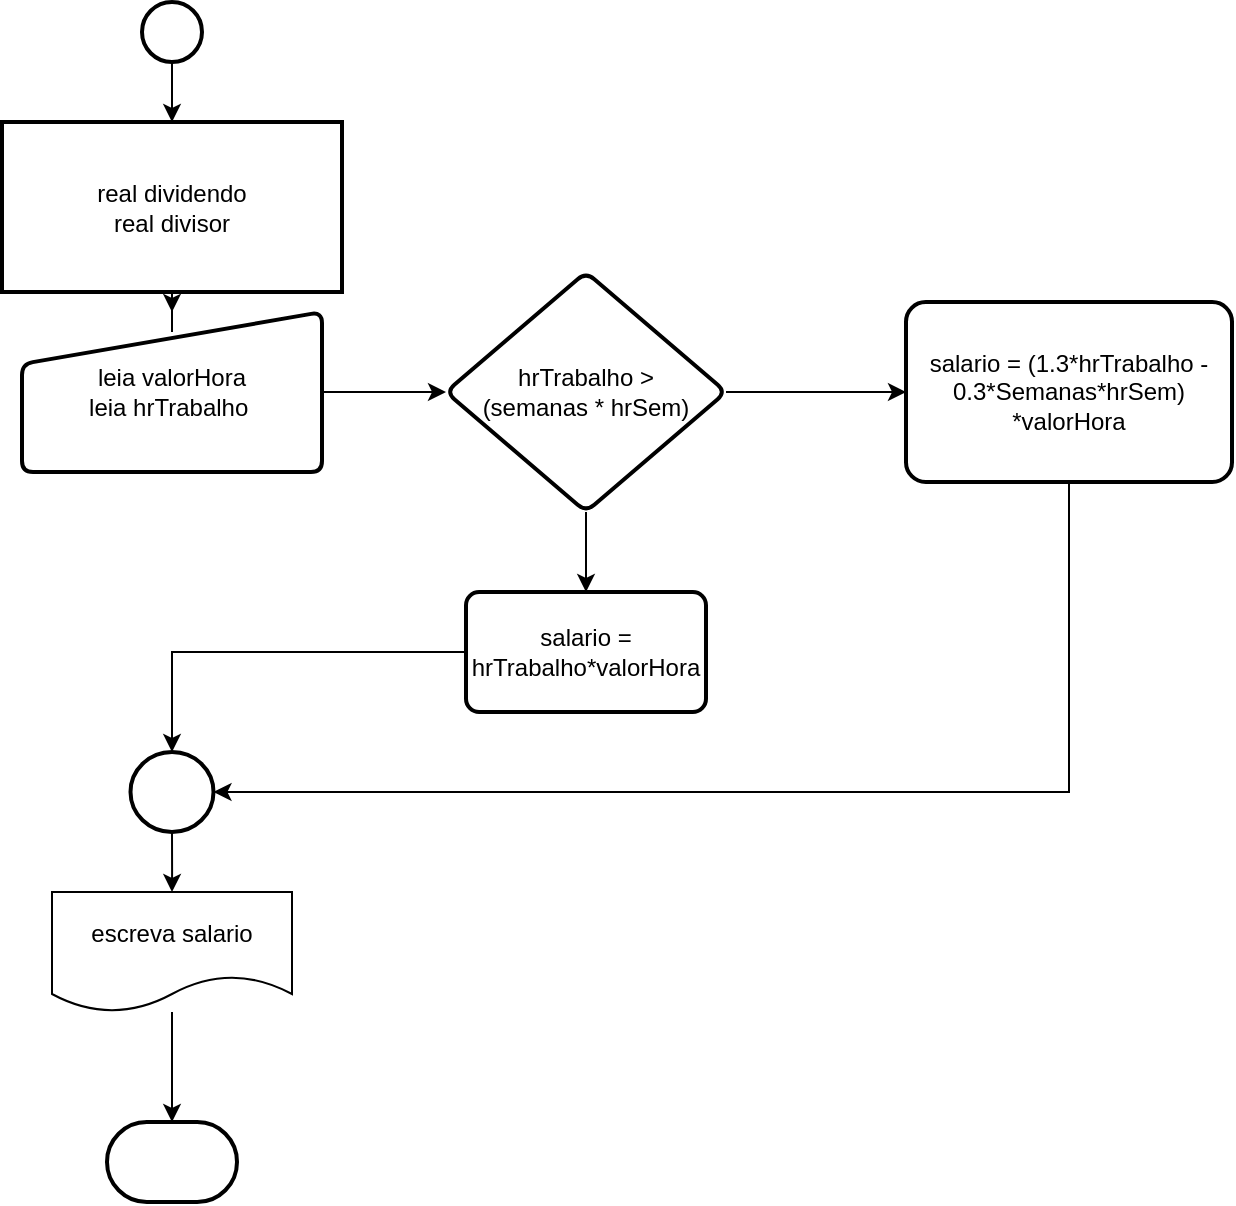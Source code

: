 <mxfile version="22.0.4" type="github">
  <diagram id="C5RBs43oDa-KdzZeNtuy" name="Page-1">
    <mxGraphModel dx="777" dy="726" grid="1" gridSize="10" guides="1" tooltips="1" connect="1" arrows="1" fold="1" page="1" pageScale="1" pageWidth="827" pageHeight="1169" math="0" shadow="0">
      <root>
        <mxCell id="WIyWlLk6GJQsqaUBKTNV-0" />
        <mxCell id="WIyWlLk6GJQsqaUBKTNV-1" parent="WIyWlLk6GJQsqaUBKTNV-0" />
        <mxCell id="3ApC6V3u1oDltPbxLGt8-1" value="" style="edgeStyle=orthogonalEdgeStyle;rounded=0;orthogonalLoop=1;jettySize=auto;html=1;" edge="1" parent="WIyWlLk6GJQsqaUBKTNV-1" source="3ApC6V3u1oDltPbxLGt8-2" target="3ApC6V3u1oDltPbxLGt8-5">
          <mxGeometry relative="1" as="geometry" />
        </mxCell>
        <mxCell id="3ApC6V3u1oDltPbxLGt8-2" value="" style="strokeWidth=2;html=1;shape=mxgraph.flowchart.start_2;whiteSpace=wrap;" vertex="1" parent="WIyWlLk6GJQsqaUBKTNV-1">
          <mxGeometry x="115" y="25" width="30" height="30" as="geometry" />
        </mxCell>
        <mxCell id="3ApC6V3u1oDltPbxLGt8-3" value="" style="strokeWidth=2;html=1;shape=mxgraph.flowchart.terminator;whiteSpace=wrap;" vertex="1" parent="WIyWlLk6GJQsqaUBKTNV-1">
          <mxGeometry x="97.5" y="585" width="65" height="40" as="geometry" />
        </mxCell>
        <mxCell id="3ApC6V3u1oDltPbxLGt8-4" value="" style="edgeStyle=orthogonalEdgeStyle;rounded=0;orthogonalLoop=1;jettySize=auto;html=1;" edge="1" parent="WIyWlLk6GJQsqaUBKTNV-1" source="3ApC6V3u1oDltPbxLGt8-5" target="3ApC6V3u1oDltPbxLGt8-7">
          <mxGeometry relative="1" as="geometry" />
        </mxCell>
        <mxCell id="3ApC6V3u1oDltPbxLGt8-5" value="real dividendo&lt;br&gt;real divisor" style="whiteSpace=wrap;html=1;strokeWidth=2;" vertex="1" parent="WIyWlLk6GJQsqaUBKTNV-1">
          <mxGeometry x="45" y="85" width="170" height="85" as="geometry" />
        </mxCell>
        <mxCell id="3ApC6V3u1oDltPbxLGt8-6" value="" style="edgeStyle=orthogonalEdgeStyle;rounded=0;orthogonalLoop=1;jettySize=auto;html=1;" edge="1" parent="WIyWlLk6GJQsqaUBKTNV-1" source="3ApC6V3u1oDltPbxLGt8-7" target="3ApC6V3u1oDltPbxLGt8-10">
          <mxGeometry relative="1" as="geometry" />
        </mxCell>
        <mxCell id="3ApC6V3u1oDltPbxLGt8-7" value="leia valorHora&lt;br style=&quot;border-color: var(--border-color);&quot;&gt;leia hrTrabalho&amp;nbsp;" style="html=1;strokeWidth=2;shape=manualInput;whiteSpace=wrap;rounded=1;size=26;arcSize=11;" vertex="1" parent="WIyWlLk6GJQsqaUBKTNV-1">
          <mxGeometry x="55" y="180" width="150" height="80" as="geometry" />
        </mxCell>
        <mxCell id="3ApC6V3u1oDltPbxLGt8-8" value="" style="edgeStyle=orthogonalEdgeStyle;rounded=0;orthogonalLoop=1;jettySize=auto;html=1;" edge="1" parent="WIyWlLk6GJQsqaUBKTNV-1" source="3ApC6V3u1oDltPbxLGt8-10" target="3ApC6V3u1oDltPbxLGt8-12">
          <mxGeometry relative="1" as="geometry" />
        </mxCell>
        <mxCell id="3ApC6V3u1oDltPbxLGt8-9" value="" style="edgeStyle=orthogonalEdgeStyle;rounded=0;orthogonalLoop=1;jettySize=auto;html=1;" edge="1" parent="WIyWlLk6GJQsqaUBKTNV-1" source="3ApC6V3u1oDltPbxLGt8-10" target="3ApC6V3u1oDltPbxLGt8-14">
          <mxGeometry relative="1" as="geometry" />
        </mxCell>
        <mxCell id="3ApC6V3u1oDltPbxLGt8-10" value="hrTrabalho&amp;nbsp;&amp;gt; &lt;br&gt;(semanas * hrSem)" style="rhombus;whiteSpace=wrap;html=1;strokeWidth=2;rounded=1;arcSize=11;" vertex="1" parent="WIyWlLk6GJQsqaUBKTNV-1">
          <mxGeometry x="267" y="160" width="140" height="120" as="geometry" />
        </mxCell>
        <mxCell id="3ApC6V3u1oDltPbxLGt8-11" style="edgeStyle=orthogonalEdgeStyle;rounded=0;orthogonalLoop=1;jettySize=auto;html=1;entryX=0.5;entryY=0;entryDx=0;entryDy=0;" edge="1" parent="WIyWlLk6GJQsqaUBKTNV-1" source="3ApC6V3u1oDltPbxLGt8-12" target="3ApC6V3u1oDltPbxLGt8-16">
          <mxGeometry relative="1" as="geometry" />
        </mxCell>
        <mxCell id="3ApC6V3u1oDltPbxLGt8-12" value="salario = hrTrabalho*valorHora" style="whiteSpace=wrap;html=1;strokeWidth=2;rounded=1;arcSize=11;" vertex="1" parent="WIyWlLk6GJQsqaUBKTNV-1">
          <mxGeometry x="277" y="320" width="120" height="60" as="geometry" />
        </mxCell>
        <mxCell id="3ApC6V3u1oDltPbxLGt8-13" value="" style="edgeStyle=orthogonalEdgeStyle;rounded=0;orthogonalLoop=1;jettySize=auto;html=1;" edge="1" parent="WIyWlLk6GJQsqaUBKTNV-1" source="3ApC6V3u1oDltPbxLGt8-14" target="3ApC6V3u1oDltPbxLGt8-16">
          <mxGeometry relative="1" as="geometry">
            <Array as="points">
              <mxPoint x="579" y="420" />
            </Array>
          </mxGeometry>
        </mxCell>
        <mxCell id="3ApC6V3u1oDltPbxLGt8-14" value="salario = (1.3*hrTrabalho - 0.3*Semanas*hrSem)&lt;br&gt;*valorHora" style="whiteSpace=wrap;html=1;strokeWidth=2;rounded=1;arcSize=11;" vertex="1" parent="WIyWlLk6GJQsqaUBKTNV-1">
          <mxGeometry x="497" y="175" width="163" height="90" as="geometry" />
        </mxCell>
        <mxCell id="3ApC6V3u1oDltPbxLGt8-15" value="" style="edgeStyle=orthogonalEdgeStyle;rounded=0;orthogonalLoop=1;jettySize=auto;html=1;" edge="1" parent="WIyWlLk6GJQsqaUBKTNV-1" source="3ApC6V3u1oDltPbxLGt8-16" target="3ApC6V3u1oDltPbxLGt8-18">
          <mxGeometry relative="1" as="geometry" />
        </mxCell>
        <mxCell id="3ApC6V3u1oDltPbxLGt8-16" value="" style="ellipse;whiteSpace=wrap;html=1;strokeWidth=2;rounded=1;arcSize=11;" vertex="1" parent="WIyWlLk6GJQsqaUBKTNV-1">
          <mxGeometry x="109.25" y="400" width="41.5" height="40" as="geometry" />
        </mxCell>
        <mxCell id="3ApC6V3u1oDltPbxLGt8-17" value="" style="edgeStyle=orthogonalEdgeStyle;rounded=0;orthogonalLoop=1;jettySize=auto;html=1;" edge="1" parent="WIyWlLk6GJQsqaUBKTNV-1" source="3ApC6V3u1oDltPbxLGt8-18" target="3ApC6V3u1oDltPbxLGt8-3">
          <mxGeometry relative="1" as="geometry" />
        </mxCell>
        <mxCell id="3ApC6V3u1oDltPbxLGt8-18" value="escreva salario" style="shape=document;whiteSpace=wrap;html=1;boundedLbl=1;" vertex="1" parent="WIyWlLk6GJQsqaUBKTNV-1">
          <mxGeometry x="70" y="470" width="120" height="60" as="geometry" />
        </mxCell>
      </root>
    </mxGraphModel>
  </diagram>
</mxfile>
